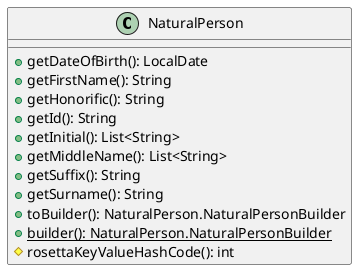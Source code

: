 @startuml

    class NaturalPerson [[NaturalPerson.html]] {
        +getDateOfBirth(): LocalDate
        +getFirstName(): String
        +getHonorific(): String
        +getId(): String
        +getInitial(): List<String>
        +getMiddleName(): List<String>
        +getSuffix(): String
        +getSurname(): String
        +toBuilder(): NaturalPerson.NaturalPersonBuilder
        {static} +builder(): NaturalPerson.NaturalPersonBuilder
        #rosettaKeyValueHashCode(): int
    }

@enduml
